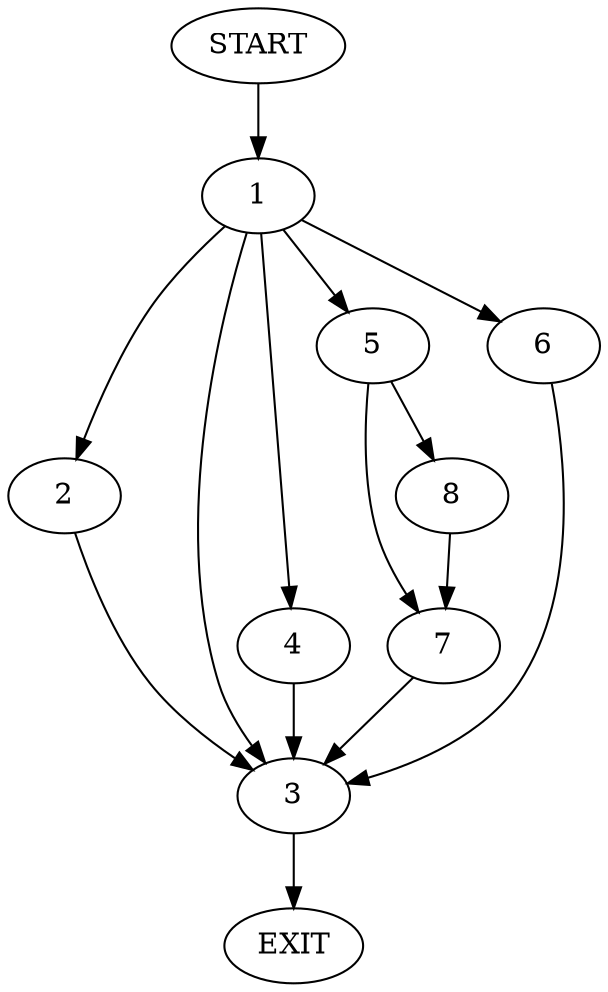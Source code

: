 digraph {
0 [label="START"]
9 [label="EXIT"]
0 -> 1
1 -> 2
1 -> 3
1 -> 4
1 -> 5
1 -> 6
3 -> 9
2 -> 3
4 -> 3
6 -> 3
5 -> 7
5 -> 8
8 -> 7
7 -> 3
}
